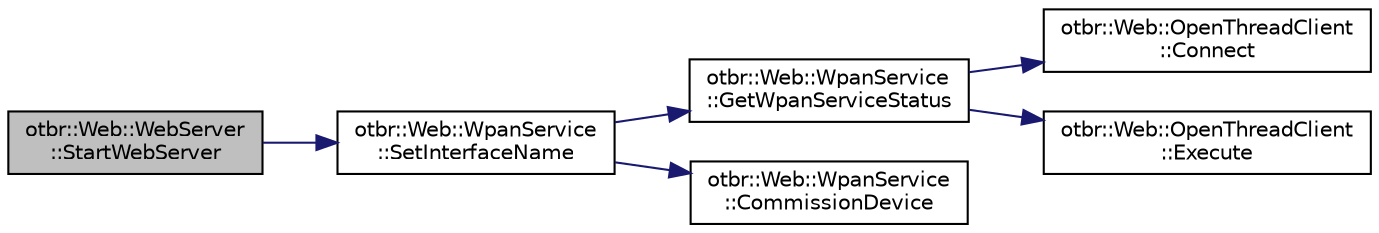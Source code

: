 digraph "otbr::Web::WebServer::StartWebServer"
{
  edge [fontname="Helvetica",fontsize="10",labelfontname="Helvetica",labelfontsize="10"];
  node [fontname="Helvetica",fontsize="10",shape=record];
  rankdir="LR";
  Node0 [label="otbr::Web::WebServer\l::StartWebServer",height=0.2,width=0.4,color="black", fillcolor="grey75", style="filled", fontcolor="black"];
  Node0 -> Node1 [color="midnightblue",fontsize="10",style="solid",fontname="Helvetica"];
  Node1 [label="otbr::Web::WpanService\l::SetInterfaceName",height=0.2,width=0.4,color="black", fillcolor="white", style="filled",URL="$d3/d46/classotbr_1_1Web_1_1WpanService.html#a27dac82c1cf47b5930a512b200fdbfbb",tooltip="This method sets the Thread interface name. "];
  Node1 -> Node2 [color="midnightblue",fontsize="10",style="solid",fontname="Helvetica"];
  Node2 [label="otbr::Web::WpanService\l::GetWpanServiceStatus",height=0.2,width=0.4,color="black", fillcolor="white", style="filled",URL="$d3/d46/classotbr_1_1Web_1_1WpanService.html#a817c556f7e9cd0ab0939661d3a82fe89",tooltip="This method gets status of wpan service. "];
  Node2 -> Node3 [color="midnightblue",fontsize="10",style="solid",fontname="Helvetica"];
  Node3 [label="otbr::Web::OpenThreadClient\l::Connect",height=0.2,width=0.4,color="black", fillcolor="white", style="filled",URL="$d3/d3f/classotbr_1_1Web_1_1OpenThreadClient.html#a874758a90cc13e74005caab2f25f016a",tooltip="This method connects to OpenThread daemon. "];
  Node2 -> Node4 [color="midnightblue",fontsize="10",style="solid",fontname="Helvetica"];
  Node4 [label="otbr::Web::OpenThreadClient\l::Execute",height=0.2,width=0.4,color="black", fillcolor="white", style="filled",URL="$d3/d3f/classotbr_1_1Web_1_1OpenThreadClient.html#aa1b52e77c6c062588da9bdd198d25b34",tooltip="This method executes OpenThread CLI. "];
  Node1 -> Node5 [color="midnightblue",fontsize="10",style="solid",fontname="Helvetica"];
  Node5 [label="otbr::Web::WpanService\l::CommissionDevice",height=0.2,width=0.4,color="black", fillcolor="white", style="filled",URL="$d3/d46/classotbr_1_1Web_1_1WpanService.html#ac58d95616f1c3d8de612f6339e17faa6",tooltip="This method starts commissioner and wait for a device to join. "];
}
